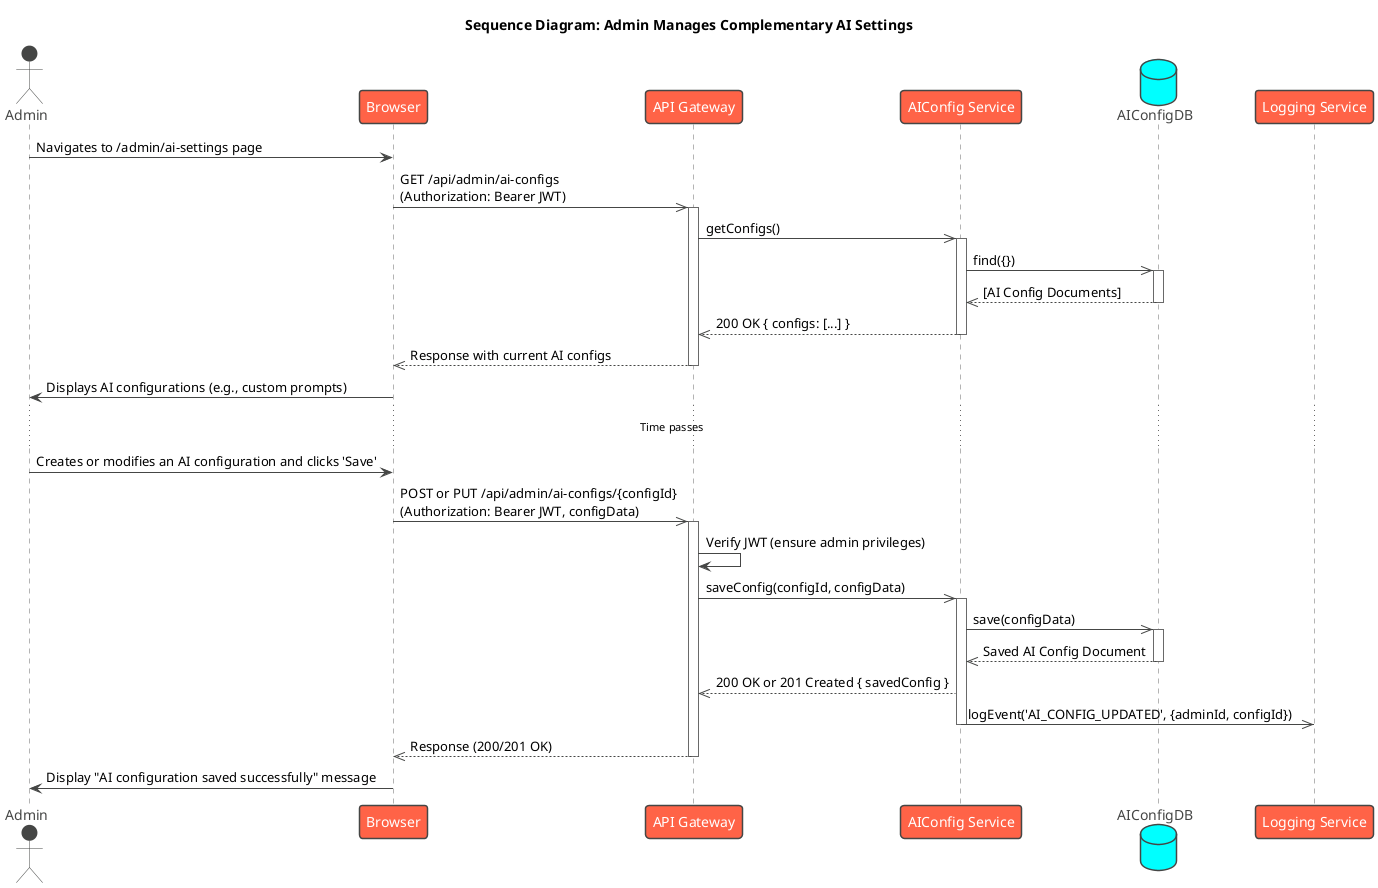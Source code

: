 @startuml
!theme vibrant

title Sequence Diagram: Admin Manages Complementary AI Settings

actor Admin
participant Browser
participant "API Gateway" as Gateway
participant "AIConfig Service" as AIConfigService
database "AIConfigDB"
participant "Logging Service" as LoggingService

Admin -> Browser : Navigates to /admin/ai-settings page
Browser ->> Gateway : GET /api/admin/ai-configs\n(Authorization: Bearer JWT)
activate Gateway
Gateway ->> AIConfigService : getConfigs()
activate AIConfigService
AIConfigService ->> AIConfigDB : find({})
activate AIConfigDB
AIConfigDB -->> AIConfigService : [AI Config Documents]
deactivate AIConfigDB
AIConfigService -->> Gateway : 200 OK { configs: [...] }
deactivate AIConfigService
Gateway -->> Browser : Response with current AI configs
deactivate Gateway
Browser -> Admin : Displays AI configurations (e.g., custom prompts)

... Time passes ...

Admin -> Browser : Creates or modifies an AI configuration and clicks 'Save'
Browser ->> Gateway : POST or PUT /api/admin/ai-configs/{configId}\n(Authorization: Bearer JWT, configData)
activate Gateway
Gateway -> Gateway : Verify JWT (ensure admin privileges)
Gateway ->> AIConfigService : saveConfig(configId, configData)
activate AIConfigService

AIConfigService ->> AIConfigDB : save(configData)
activate AIConfigDB
AIConfigDB -->> AIConfigService : Saved AI Config Document
deactivate AIConfigDB

AIConfigService -->> Gateway : 200 OK or 201 Created { savedConfig }
' Asynchronous Logging
AIConfigService ->> LoggingService : logEvent('AI_CONFIG_UPDATED', {adminId, configId})
deactivate AIConfigService

Gateway -->> Browser : Response (200/201 OK)
deactivate Gateway
Browser -> Admin : Display "AI configuration saved successfully" message

@enduml
